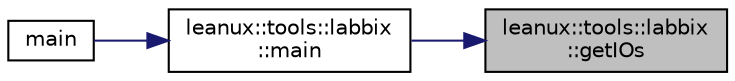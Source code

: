 digraph "leanux::tools::labbix::getIOs"
{
 // LATEX_PDF_SIZE
  bgcolor="transparent";
  edge [fontname="Helvetica",fontsize="10",labelfontname="Helvetica",labelfontsize="10"];
  node [fontname="Helvetica",fontsize="10",shape=record];
  rankdir="RL";
  Node1 [label="leanux::tools::labbix\l::getIOs",height=0.2,width=0.4,color="black", fillcolor="grey75", style="filled", fontcolor="black",tooltip=" "];
  Node1 -> Node2 [dir="back",color="midnightblue",fontsize="10",style="solid",fontname="Helvetica"];
  Node2 [label="leanux::tools::labbix\l::main",height=0.2,width=0.4,color="black",URL="$namespaceleanux_1_1tools_1_1labbix.html#a482626b839aaf80a44f973eed61b69a6",tooltip=" "];
  Node2 -> Node3 [dir="back",color="midnightblue",fontsize="10",style="solid",fontname="Helvetica"];
  Node3 [label="main",height=0.2,width=0.4,color="black",URL="$labbix_8cpp.html#a0ddf1224851353fc92bfbff6f499fa97",tooltip=" "];
}
